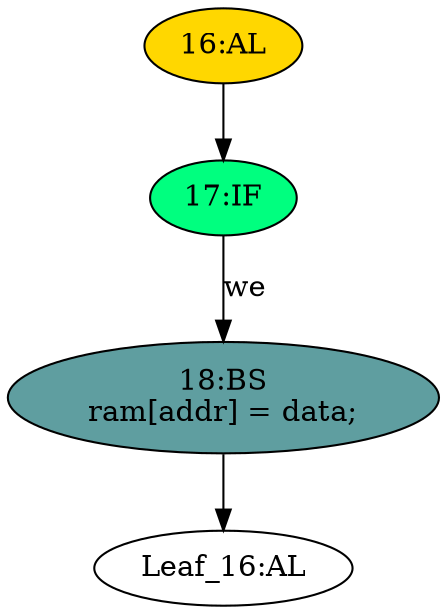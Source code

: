 strict digraph "" {
	node [label="\N"];
	"Leaf_16:AL"	[def_var="['ram']",
		label="Leaf_16:AL"];
	"17:IF"	[ast="<pyverilog.vparser.ast.IfStatement object at 0x7f8fc06b0350>",
		fillcolor=springgreen,
		label="17:IF",
		statements="[]",
		style=filled,
		typ=IfStatement];
	"18:BS"	[ast="<pyverilog.vparser.ast.BlockingSubstitution object at 0x7f8fc06b04d0>",
		fillcolor=cadetblue,
		label="18:BS
ram[addr] = data;",
		statements="[<pyverilog.vparser.ast.BlockingSubstitution object at 0x7f8fc06b04d0>]",
		style=filled,
		typ=BlockingSubstitution];
	"17:IF" -> "18:BS"	[cond="['we']",
		label=we,
		lineno=17];
	"16:AL"	[ast="<pyverilog.vparser.ast.Always object at 0x7f8fc06b0710>",
		clk_sens=True,
		fillcolor=gold,
		label="16:AL",
		sens="['clk']",
		statements="[]",
		style=filled,
		typ=Always,
		use_var="['we', 'data']"];
	"16:AL" -> "17:IF"	[cond="[]",
		lineno=None];
	"18:BS" -> "Leaf_16:AL"	[cond="[]",
		lineno=None];
}
